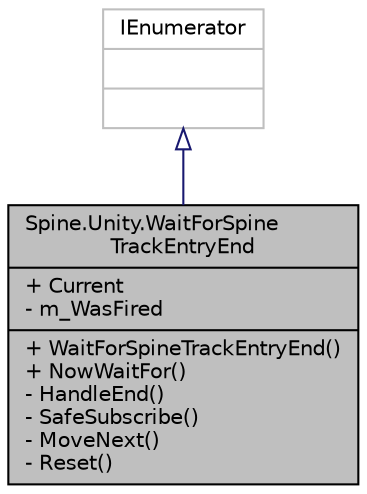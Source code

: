 digraph "Spine.Unity.WaitForSpineTrackEntryEnd"
{
 // LATEX_PDF_SIZE
  edge [fontname="Helvetica",fontsize="10",labelfontname="Helvetica",labelfontsize="10"];
  node [fontname="Helvetica",fontsize="10",shape=record];
  Node1 [label="{Spine.Unity.WaitForSpine\lTrackEntryEnd\n|+ Current\l- m_WasFired\l|+ WaitForSpineTrackEntryEnd()\l+ NowWaitFor()\l- HandleEnd()\l- SafeSubscribe()\l- MoveNext()\l- Reset()\l}",height=0.2,width=0.4,color="black", fillcolor="grey75", style="filled", fontcolor="black",tooltip="Use this as a condition-blocking yield instruction for Unity Coroutines. The routine will pause until..."];
  Node2 -> Node1 [dir="back",color="midnightblue",fontsize="10",style="solid",arrowtail="onormal"];
  Node2 [label="{IEnumerator\n||}",height=0.2,width=0.4,color="grey75", fillcolor="white", style="filled",tooltip=" "];
}

